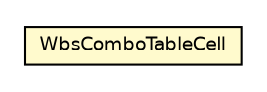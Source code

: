 #!/usr/local/bin/dot
#
# Class diagram 
# Generated by UMLGraph version R5_6 (http://www.umlgraph.org/)
#

digraph G {
	edge [fontname="Helvetica",fontsize=10,labelfontname="Helvetica",labelfontsize=10];
	node [fontname="Helvetica",fontsize=10,shape=plaintext];
	nodesep=0.25;
	ranksep=0.5;
	// net.ljcomputing.sr.fx.table.cell.WbsComboTableCell
	c1515 [label=<<table title="net.ljcomputing.sr.fx.table.cell.WbsComboTableCell" border="0" cellborder="1" cellspacing="0" cellpadding="2" port="p" bgcolor="lemonChiffon" href="./WbsComboTableCell.html">
		<tr><td><table border="0" cellspacing="0" cellpadding="1">
<tr><td align="center" balign="center"> WbsComboTableCell </td></tr>
		</table></td></tr>
		</table>>, URL="./WbsComboTableCell.html", fontname="Helvetica", fontcolor="black", fontsize=9.0];
}

